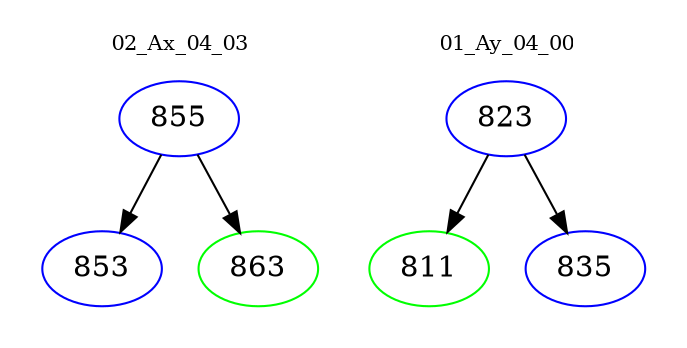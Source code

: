 digraph{
subgraph cluster_0 {
color = white
label = "02_Ax_04_03";
fontsize=10;
T0_855 [label="855", color="blue"]
T0_855 -> T0_853 [color="black"]
T0_853 [label="853", color="blue"]
T0_855 -> T0_863 [color="black"]
T0_863 [label="863", color="green"]
}
subgraph cluster_1 {
color = white
label = "01_Ay_04_00";
fontsize=10;
T1_823 [label="823", color="blue"]
T1_823 -> T1_811 [color="black"]
T1_811 [label="811", color="green"]
T1_823 -> T1_835 [color="black"]
T1_835 [label="835", color="blue"]
}
}
